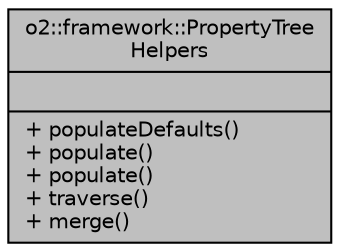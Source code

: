 digraph "o2::framework::PropertyTreeHelpers"
{
 // INTERACTIVE_SVG=YES
  bgcolor="transparent";
  edge [fontname="Helvetica",fontsize="10",labelfontname="Helvetica",labelfontsize="10"];
  node [fontname="Helvetica",fontsize="10",shape=record];
  Node1 [label="{o2::framework::PropertyTree\lHelpers\n||+ populateDefaults()\l+ populate()\l+ populate()\l+ traverse()\l+ merge()\l}",height=0.2,width=0.4,color="black", fillcolor="grey75", style="filled", fontcolor="black"];
}
